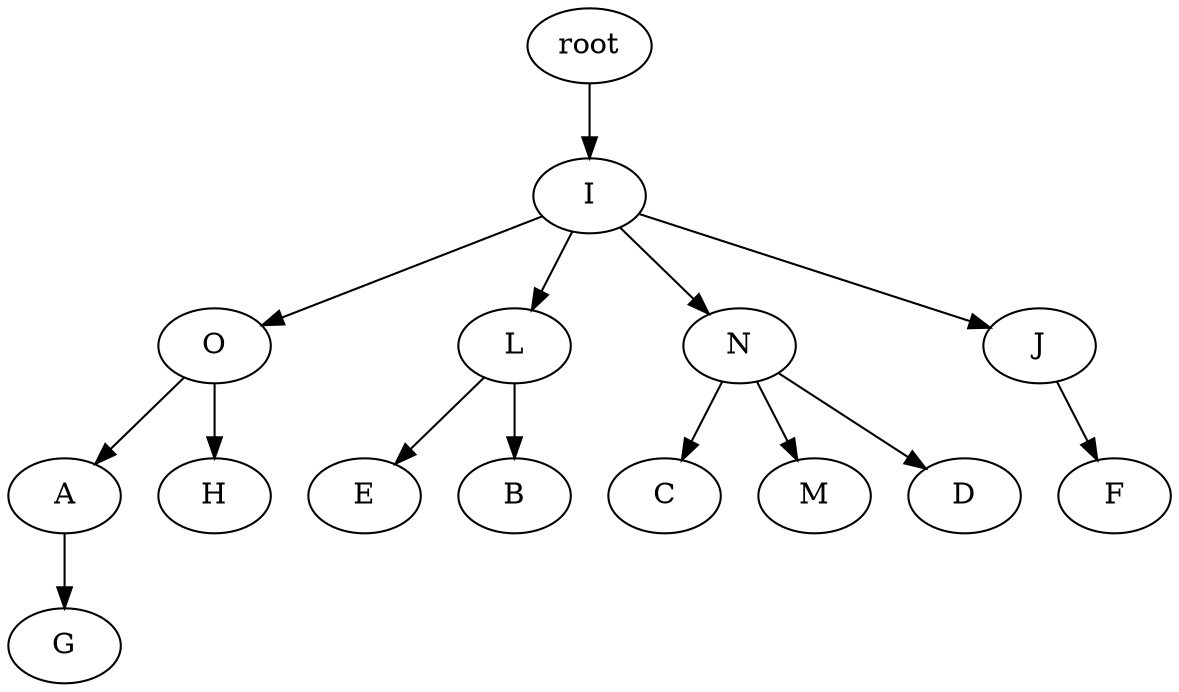 digraph G {
	0 [label=root]
	1 [label=I]
	0 -> 1
	2 [label=O]
	1 -> 2
	3 [label=L]
	1 -> 3
	4 [label=N]
	1 -> 4
	5 [label=J]
	1 -> 5
	6 [label=A]
	2 -> 6
	7 [label=H]
	2 -> 7
	8 [label=E]
	3 -> 8
	9 [label=B]
	3 -> 9
	10 [label=C]
	4 -> 10
	11 [label=M]
	4 -> 11
	12 [label=D]
	4 -> 12
	13 [label=F]
	5 -> 13
	14 [label=G]
	6 -> 14
}
